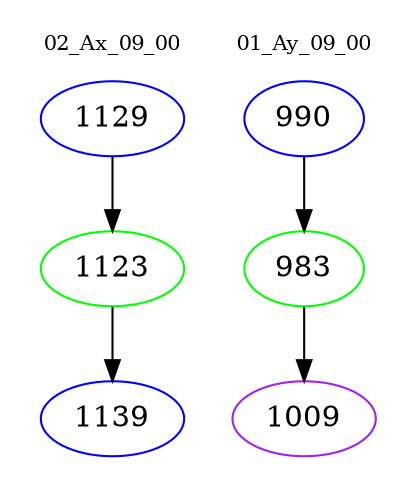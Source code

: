 digraph{
subgraph cluster_0 {
color = white
label = "02_Ax_09_00";
fontsize=10;
T0_1129 [label="1129", color="blue"]
T0_1129 -> T0_1123 [color="black"]
T0_1123 [label="1123", color="green"]
T0_1123 -> T0_1139 [color="black"]
T0_1139 [label="1139", color="blue"]
}
subgraph cluster_1 {
color = white
label = "01_Ay_09_00";
fontsize=10;
T1_990 [label="990", color="blue"]
T1_990 -> T1_983 [color="black"]
T1_983 [label="983", color="green"]
T1_983 -> T1_1009 [color="black"]
T1_1009 [label="1009", color="purple"]
}
}
